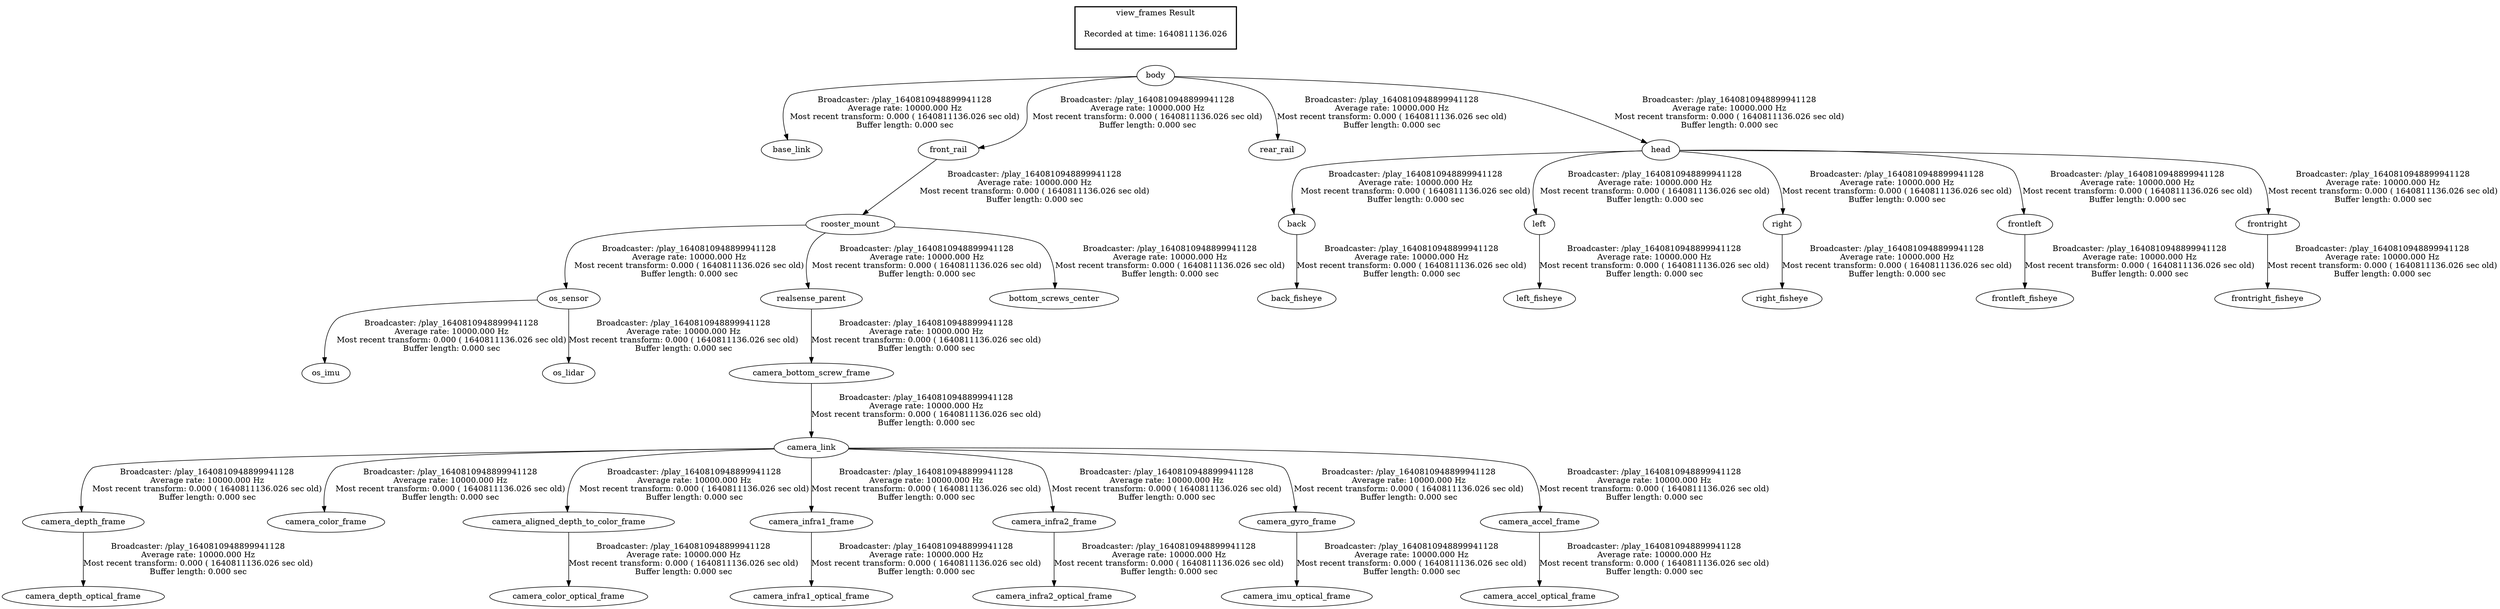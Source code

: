 digraph G {
"os_sensor" -> "os_imu"[label="Broadcaster: /play_1640810948899941128\nAverage rate: 10000.000 Hz\nMost recent transform: 0.000 ( 1640811136.026 sec old)\nBuffer length: 0.000 sec\n"];
"rooster_mount" -> "os_sensor"[label="Broadcaster: /play_1640810948899941128\nAverage rate: 10000.000 Hz\nMost recent transform: 0.000 ( 1640811136.026 sec old)\nBuffer length: 0.000 sec\n"];
"os_sensor" -> "os_lidar"[label="Broadcaster: /play_1640810948899941128\nAverage rate: 10000.000 Hz\nMost recent transform: 0.000 ( 1640811136.026 sec old)\nBuffer length: 0.000 sec\n"];
"body" -> "base_link"[label="Broadcaster: /play_1640810948899941128\nAverage rate: 10000.000 Hz\nMost recent transform: 0.000 ( 1640811136.026 sec old)\nBuffer length: 0.000 sec\n"];
"rooster_mount" -> "realsense_parent"[label="Broadcaster: /play_1640810948899941128\nAverage rate: 10000.000 Hz\nMost recent transform: 0.000 ( 1640811136.026 sec old)\nBuffer length: 0.000 sec\n"];
"front_rail" -> "rooster_mount"[label="Broadcaster: /play_1640810948899941128\nAverage rate: 10000.000 Hz\nMost recent transform: 0.000 ( 1640811136.026 sec old)\nBuffer length: 0.000 sec\n"];
"realsense_parent" -> "camera_bottom_screw_frame"[label="Broadcaster: /play_1640810948899941128\nAverage rate: 10000.000 Hz\nMost recent transform: 0.000 ( 1640811136.026 sec old)\nBuffer length: 0.000 sec\n"];
"camera_bottom_screw_frame" -> "camera_link"[label="Broadcaster: /play_1640810948899941128\nAverage rate: 10000.000 Hz\nMost recent transform: 0.000 ( 1640811136.026 sec old)\nBuffer length: 0.000 sec\n"];
"body" -> "front_rail"[label="Broadcaster: /play_1640810948899941128\nAverage rate: 10000.000 Hz\nMost recent transform: 0.000 ( 1640811136.026 sec old)\nBuffer length: 0.000 sec\n"];
"body" -> "rear_rail"[label="Broadcaster: /play_1640810948899941128\nAverage rate: 10000.000 Hz\nMost recent transform: 0.000 ( 1640811136.026 sec old)\nBuffer length: 0.000 sec\n"];
"rooster_mount" -> "bottom_screws_center"[label="Broadcaster: /play_1640810948899941128\nAverage rate: 10000.000 Hz\nMost recent transform: 0.000 ( 1640811136.026 sec old)\nBuffer length: 0.000 sec\n"];
"camera_link" -> "camera_depth_frame"[label="Broadcaster: /play_1640810948899941128\nAverage rate: 10000.000 Hz\nMost recent transform: 0.000 ( 1640811136.026 sec old)\nBuffer length: 0.000 sec\n"];
"camera_depth_frame" -> "camera_depth_optical_frame"[label="Broadcaster: /play_1640810948899941128\nAverage rate: 10000.000 Hz\nMost recent transform: 0.000 ( 1640811136.026 sec old)\nBuffer length: 0.000 sec\n"];
"camera_link" -> "camera_color_frame"[label="Broadcaster: /play_1640810948899941128\nAverage rate: 10000.000 Hz\nMost recent transform: 0.000 ( 1640811136.026 sec old)\nBuffer length: 0.000 sec\n"];
"camera_aligned_depth_to_color_frame" -> "camera_color_optical_frame"[label="Broadcaster: /play_1640810948899941128\nAverage rate: 10000.000 Hz\nMost recent transform: 0.000 ( 1640811136.026 sec old)\nBuffer length: 0.000 sec\n"];
"camera_link" -> "camera_aligned_depth_to_color_frame"[label="Broadcaster: /play_1640810948899941128\nAverage rate: 10000.000 Hz\nMost recent transform: 0.000 ( 1640811136.026 sec old)\nBuffer length: 0.000 sec\n"];
"camera_link" -> "camera_infra1_frame"[label="Broadcaster: /play_1640810948899941128\nAverage rate: 10000.000 Hz\nMost recent transform: 0.000 ( 1640811136.026 sec old)\nBuffer length: 0.000 sec\n"];
"camera_infra1_frame" -> "camera_infra1_optical_frame"[label="Broadcaster: /play_1640810948899941128\nAverage rate: 10000.000 Hz\nMost recent transform: 0.000 ( 1640811136.026 sec old)\nBuffer length: 0.000 sec\n"];
"camera_link" -> "camera_infra2_frame"[label="Broadcaster: /play_1640810948899941128\nAverage rate: 10000.000 Hz\nMost recent transform: 0.000 ( 1640811136.026 sec old)\nBuffer length: 0.000 sec\n"];
"camera_infra2_frame" -> "camera_infra2_optical_frame"[label="Broadcaster: /play_1640810948899941128\nAverage rate: 10000.000 Hz\nMost recent transform: 0.000 ( 1640811136.026 sec old)\nBuffer length: 0.000 sec\n"];
"camera_link" -> "camera_gyro_frame"[label="Broadcaster: /play_1640810948899941128\nAverage rate: 10000.000 Hz\nMost recent transform: 0.000 ( 1640811136.026 sec old)\nBuffer length: 0.000 sec\n"];
"camera_gyro_frame" -> "camera_imu_optical_frame"[label="Broadcaster: /play_1640810948899941128\nAverage rate: 10000.000 Hz\nMost recent transform: 0.000 ( 1640811136.026 sec old)\nBuffer length: 0.000 sec\n"];
"camera_link" -> "camera_accel_frame"[label="Broadcaster: /play_1640810948899941128\nAverage rate: 10000.000 Hz\nMost recent transform: 0.000 ( 1640811136.026 sec old)\nBuffer length: 0.000 sec\n"];
"camera_accel_frame" -> "camera_accel_optical_frame"[label="Broadcaster: /play_1640810948899941128\nAverage rate: 10000.000 Hz\nMost recent transform: 0.000 ( 1640811136.026 sec old)\nBuffer length: 0.000 sec\n"];
"back" -> "back_fisheye"[label="Broadcaster: /play_1640810948899941128\nAverage rate: 10000.000 Hz\nMost recent transform: 0.000 ( 1640811136.026 sec old)\nBuffer length: 0.000 sec\n"];
"head" -> "back"[label="Broadcaster: /play_1640810948899941128\nAverage rate: 10000.000 Hz\nMost recent transform: 0.000 ( 1640811136.026 sec old)\nBuffer length: 0.000 sec\n"];
"body" -> "head"[label="Broadcaster: /play_1640810948899941128\nAverage rate: 10000.000 Hz\nMost recent transform: 0.000 ( 1640811136.026 sec old)\nBuffer length: 0.000 sec\n"];
"left" -> "left_fisheye"[label="Broadcaster: /play_1640810948899941128\nAverage rate: 10000.000 Hz\nMost recent transform: 0.000 ( 1640811136.026 sec old)\nBuffer length: 0.000 sec\n"];
"head" -> "left"[label="Broadcaster: /play_1640810948899941128\nAverage rate: 10000.000 Hz\nMost recent transform: 0.000 ( 1640811136.026 sec old)\nBuffer length: 0.000 sec\n"];
"head" -> "right"[label="Broadcaster: /play_1640810948899941128\nAverage rate: 10000.000 Hz\nMost recent transform: 0.000 ( 1640811136.026 sec old)\nBuffer length: 0.000 sec\n"];
"right" -> "right_fisheye"[label="Broadcaster: /play_1640810948899941128\nAverage rate: 10000.000 Hz\nMost recent transform: 0.000 ( 1640811136.026 sec old)\nBuffer length: 0.000 sec\n"];
"frontleft" -> "frontleft_fisheye"[label="Broadcaster: /play_1640810948899941128\nAverage rate: 10000.000 Hz\nMost recent transform: 0.000 ( 1640811136.026 sec old)\nBuffer length: 0.000 sec\n"];
"head" -> "frontleft"[label="Broadcaster: /play_1640810948899941128\nAverage rate: 10000.000 Hz\nMost recent transform: 0.000 ( 1640811136.026 sec old)\nBuffer length: 0.000 sec\n"];
"frontright" -> "frontright_fisheye"[label="Broadcaster: /play_1640810948899941128\nAverage rate: 10000.000 Hz\nMost recent transform: 0.000 ( 1640811136.026 sec old)\nBuffer length: 0.000 sec\n"];
"head" -> "frontright"[label="Broadcaster: /play_1640810948899941128\nAverage rate: 10000.000 Hz\nMost recent transform: 0.000 ( 1640811136.026 sec old)\nBuffer length: 0.000 sec\n"];
edge [style=invis];
 subgraph cluster_legend { style=bold; color=black; label ="view_frames Result";
"Recorded at time: 1640811136.026"[ shape=plaintext ] ;
 }->"body";
}